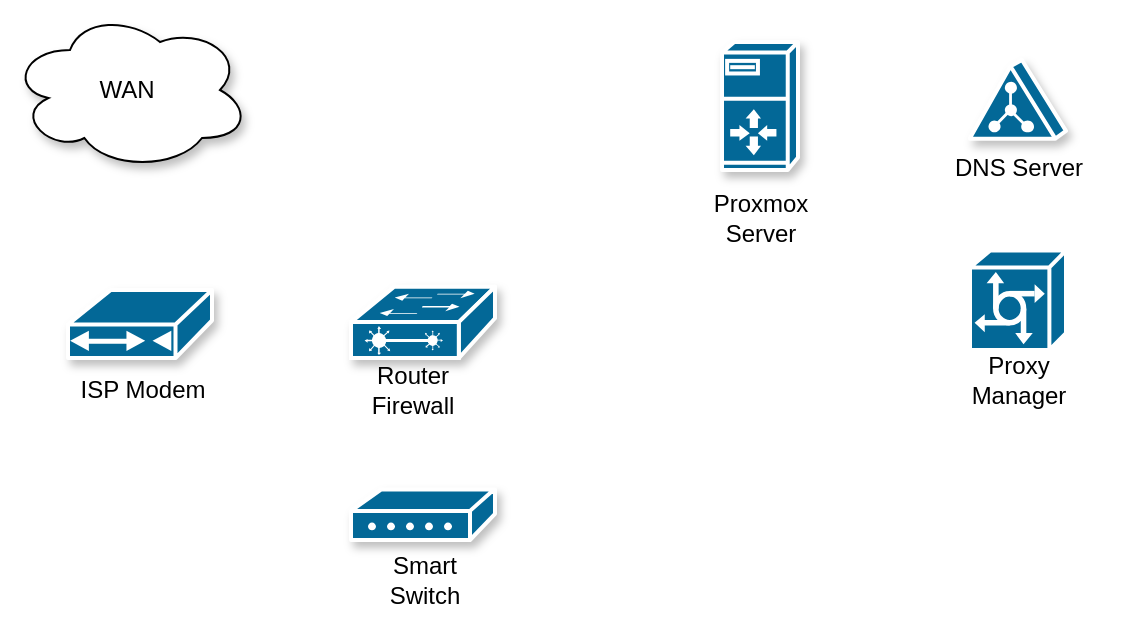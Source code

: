 <mxfile version="24.6.4" type="github">
  <diagram id="6a731a19-8d31-9384-78a2-239565b7b9f0" name="Page-1">
    <mxGraphModel dx="794" dy="472" grid="1" gridSize="10" guides="1" tooltips="1" connect="1" arrows="1" fold="1" page="1" pageScale="1" pageWidth="827" pageHeight="1169" background="none" math="0" shadow="0">
      <root>
        <mxCell id="0" />
        <mxCell id="1" parent="0" />
        <mxCell id="W-RtG9o-GUswKXSsGA5S-2257" value="" style="shape=mxgraph.cisco.modems_and_phones.modem;sketch=0;html=1;pointerEvents=1;dashed=0;fillColor=#036897;strokeColor=#ffffff;strokeWidth=2;verticalLabelPosition=bottom;verticalAlign=top;align=center;outlineConnect=0;shadow=1;aspect=fixed;" vertex="1" parent="1">
          <mxGeometry x="190.5" y="259.75" width="72" height="25.25" as="geometry" />
        </mxCell>
        <mxCell id="W-RtG9o-GUswKXSsGA5S-2258" value="" style="ellipse;shape=cloud;whiteSpace=wrap;html=1;shadow=1;" vertex="1" parent="1">
          <mxGeometry x="20" y="20" width="120" height="80" as="geometry" />
        </mxCell>
        <mxCell id="W-RtG9o-GUswKXSsGA5S-2259" value="ISP Modem" style="text;html=1;align=center;verticalAlign=middle;resizable=0;points=[];autosize=1;strokeColor=none;fillColor=none;shadow=1;" vertex="1" parent="1">
          <mxGeometry x="41" y="195" width="90" height="30" as="geometry" />
        </mxCell>
        <mxCell id="W-RtG9o-GUswKXSsGA5S-2260" value="" style="shape=mxgraph.cisco.modems_and_phones.cable_modem;sketch=0;html=1;pointerEvents=1;dashed=0;fillColor=#036897;strokeColor=#ffffff;strokeWidth=2;verticalLabelPosition=bottom;verticalAlign=top;align=center;outlineConnect=0;shadow=1;aspect=fixed;" vertex="1" parent="1">
          <mxGeometry x="49" y="160" width="72" height="34.06" as="geometry" />
        </mxCell>
        <mxCell id="W-RtG9o-GUswKXSsGA5S-2261" value="Router&lt;div&gt;Firewall&lt;/div&gt;" style="text;html=1;align=center;verticalAlign=middle;resizable=0;points=[];autosize=1;strokeColor=none;fillColor=none;shadow=1;" vertex="1" parent="1">
          <mxGeometry x="190.5" y="190" width="60" height="40" as="geometry" />
        </mxCell>
        <mxCell id="W-RtG9o-GUswKXSsGA5S-2262" value="" style="shape=mxgraph.cisco.switches.layer_2_remote_switch;sketch=0;html=1;pointerEvents=1;dashed=0;fillColor=#036897;strokeColor=#ffffff;strokeWidth=2;verticalLabelPosition=bottom;verticalAlign=top;align=center;outlineConnect=0;shadow=1;aspect=fixed;" vertex="1" parent="1">
          <mxGeometry x="190.5" y="158.42" width="72" height="35.64" as="geometry" />
        </mxCell>
        <mxCell id="W-RtG9o-GUswKXSsGA5S-2263" value="Smart&lt;div&gt;Switch&lt;/div&gt;" style="text;html=1;align=center;verticalAlign=middle;resizable=0;points=[];autosize=1;strokeColor=none;fillColor=none;shadow=1;" vertex="1" parent="1">
          <mxGeometry x="196.5" y="285" width="60" height="40" as="geometry" />
        </mxCell>
        <mxCell id="W-RtG9o-GUswKXSsGA5S-2265" value="WAN" style="text;html=1;align=center;verticalAlign=middle;resizable=0;points=[];autosize=1;strokeColor=none;fillColor=none;shadow=1;" vertex="1" parent="1">
          <mxGeometry x="53" y="45" width="50" height="30" as="geometry" />
        </mxCell>
        <mxCell id="W-RtG9o-GUswKXSsGA5S-2266" value="" style="shape=mxgraph.cisco.servers.server_with_router;sketch=0;html=1;pointerEvents=1;dashed=0;fillColor=#036897;strokeColor=#ffffff;strokeWidth=2;verticalLabelPosition=bottom;verticalAlign=top;align=center;outlineConnect=0;shadow=1;" vertex="1" parent="1">
          <mxGeometry x="376" y="36" width="38" height="64" as="geometry" />
        </mxCell>
        <mxCell id="W-RtG9o-GUswKXSsGA5S-2268" value="" style="shape=mxgraph.cisco.servers.directory_server;html=1;pointerEvents=1;dashed=0;fillColor=#036897;strokeColor=#ffffff;strokeWidth=2;verticalLabelPosition=bottom;verticalAlign=top;align=center;outlineConnect=0;shadow=1;aspect=fixed;" vertex="1" parent="1">
          <mxGeometry x="500" y="45" width="48" height="39.32" as="geometry" />
        </mxCell>
        <mxCell id="W-RtG9o-GUswKXSsGA5S-2269" value="&lt;div&gt;Proxmox&lt;/div&gt;Server" style="text;html=1;align=center;verticalAlign=middle;resizable=0;points=[];autosize=1;strokeColor=none;fillColor=none;shadow=1;" vertex="1" parent="1">
          <mxGeometry x="360" y="104" width="70" height="40" as="geometry" />
        </mxCell>
        <mxCell id="W-RtG9o-GUswKXSsGA5S-2270" value="DNS Server" style="text;html=1;align=center;verticalAlign=middle;resizable=0;points=[];autosize=1;strokeColor=none;fillColor=none;shadow=1;" vertex="1" parent="1">
          <mxGeometry x="479" y="84.32" width="90" height="30" as="geometry" />
        </mxCell>
        <mxCell id="W-RtG9o-GUswKXSsGA5S-2271" value="" style="shape=mxgraph.cisco.servers.communications_server;sketch=0;html=1;pointerEvents=1;dashed=0;fillColor=#036897;strokeColor=#ffffff;strokeWidth=2;verticalLabelPosition=bottom;verticalAlign=top;align=center;outlineConnect=0;aspect=fixed;" vertex="1" parent="1">
          <mxGeometry x="500" y="140.24" width="48" height="49.76" as="geometry" />
        </mxCell>
        <mxCell id="W-RtG9o-GUswKXSsGA5S-2272" value="Proxy&lt;div&gt;Manager&lt;/div&gt;" style="text;html=1;align=center;verticalAlign=middle;resizable=0;points=[];autosize=1;strokeColor=none;fillColor=none;shadow=1;" vertex="1" parent="1">
          <mxGeometry x="489" y="185" width="70" height="40" as="geometry" />
        </mxCell>
      </root>
    </mxGraphModel>
  </diagram>
</mxfile>
